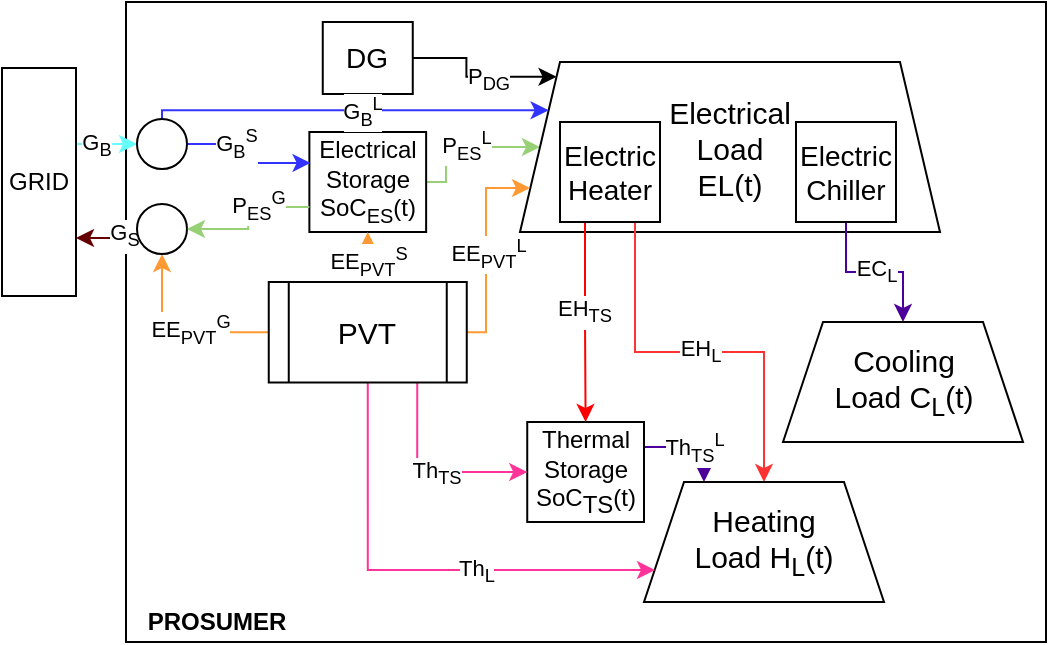 <mxfile version="14.1.9" type="github">
  <diagram id="05P3EtJSHdNtM1MA3jFJ" name="Page-1">
    <mxGraphModel dx="716" dy="378" grid="1" gridSize="10" guides="1" tooltips="1" connect="1" arrows="1" fold="1" page="1" pageScale="1" pageWidth="850" pageHeight="1100" math="0" shadow="0">
      <root>
        <mxCell id="0" />
        <mxCell id="1" parent="0" />
        <mxCell id="sACkI0Q_xZ0Zvb8qSm-h-140" value="" style="rounded=0;whiteSpace=wrap;html=1;" parent="1" vertex="1">
          <mxGeometry x="550" y="200" width="460" height="320" as="geometry" />
        </mxCell>
        <mxCell id="sACkI0Q_xZ0Zvb8qSm-h-135" style="edgeStyle=orthogonalEdgeStyle;rounded=0;orthogonalLoop=1;jettySize=auto;html=1;exitX=1;exitY=0.25;exitDx=0;exitDy=0;entryX=0.25;entryY=0;entryDx=0;entryDy=0;strokeColor=#4C0099;" parent="1" source="sACkI0Q_xZ0Zvb8qSm-h-53" target="sACkI0Q_xZ0Zvb8qSm-h-102" edge="1">
          <mxGeometry relative="1" as="geometry" />
        </mxCell>
        <mxCell id="0V6rK0j0UweFFBn-_U-e-11" value="Th&lt;sub&gt;TS&lt;/sub&gt;&lt;sup&gt;L&lt;/sup&gt;" style="edgeLabel;html=1;align=center;verticalAlign=middle;resizable=0;points=[];" parent="sACkI0Q_xZ0Zvb8qSm-h-135" vertex="1" connectable="0">
          <mxGeometry x="0.041" relative="1" as="geometry">
            <mxPoint as="offset" />
          </mxGeometry>
        </mxCell>
        <mxCell id="sACkI0Q_xZ0Zvb8qSm-h-53" value="Thermal Storage&lt;br style=&quot;font-size: 12px;&quot;&gt;SoC&lt;sub style=&quot;font-size: 12px;&quot;&gt;TS&lt;/sub&gt;(t)" style="rounded=0;whiteSpace=wrap;html=1;fontSize=12;" parent="1" vertex="1">
          <mxGeometry x="750.62" y="410" width="58.38" height="50" as="geometry" />
        </mxCell>
        <mxCell id="sACkI0Q_xZ0Zvb8qSm-h-136" style="edgeStyle=orthogonalEdgeStyle;rounded=0;orthogonalLoop=1;jettySize=auto;html=1;exitX=1;exitY=0.25;exitDx=0;exitDy=0;entryX=0;entryY=0.5;entryDx=0;entryDy=0;strokeColor=#66FFFF;" parent="1" source="sACkI0Q_xZ0Zvb8qSm-h-97" target="sACkI0Q_xZ0Zvb8qSm-h-107" edge="1">
          <mxGeometry relative="1" as="geometry">
            <Array as="points">
              <mxPoint x="525" y="271" />
            </Array>
          </mxGeometry>
        </mxCell>
        <mxCell id="0V6rK0j0UweFFBn-_U-e-13" value="G&lt;sub&gt;B&lt;/sub&gt;" style="edgeLabel;html=1;align=center;verticalAlign=middle;resizable=0;points=[];" parent="sACkI0Q_xZ0Zvb8qSm-h-136" vertex="1" connectable="0">
          <mxGeometry x="-0.013" y="-1" relative="1" as="geometry">
            <mxPoint as="offset" />
          </mxGeometry>
        </mxCell>
        <mxCell id="sACkI0Q_xZ0Zvb8qSm-h-97" value="GRID" style="rounded=0;whiteSpace=wrap;html=1;fontSize=12;" parent="1" vertex="1">
          <mxGeometry x="488" y="233" width="37" height="114" as="geometry" />
        </mxCell>
        <mxCell id="sACkI0Q_xZ0Zvb8qSm-h-127" style="edgeStyle=orthogonalEdgeStyle;rounded=0;orthogonalLoop=1;jettySize=auto;html=1;exitX=1;exitY=0.5;exitDx=0;exitDy=0;entryX=0;entryY=0.5;entryDx=0;entryDy=0;strokeColor=#97D077;" parent="1" source="sACkI0Q_xZ0Zvb8qSm-h-98" target="sACkI0Q_xZ0Zvb8qSm-h-99" edge="1">
          <mxGeometry relative="1" as="geometry">
            <Array as="points">
              <mxPoint x="710" y="290" />
              <mxPoint x="710" y="273" />
            </Array>
          </mxGeometry>
        </mxCell>
        <mxCell id="0V6rK0j0UweFFBn-_U-e-8" value="P&lt;sub&gt;ES&lt;/sub&gt;&lt;sup&gt;L&lt;/sup&gt;" style="edgeLabel;html=1;align=center;verticalAlign=middle;resizable=0;points=[];" parent="sACkI0Q_xZ0Zvb8qSm-h-127" vertex="1" connectable="0">
          <mxGeometry x="-0.01" y="1" relative="1" as="geometry">
            <mxPoint as="offset" />
          </mxGeometry>
        </mxCell>
        <mxCell id="sACkI0Q_xZ0Zvb8qSm-h-98" value="Electrical Storage&lt;br&gt;SoC&lt;sub&gt;ES&lt;/sub&gt;(t)" style="rounded=0;whiteSpace=wrap;html=1;" parent="1" vertex="1">
          <mxGeometry x="641.69" y="265" width="58.38" height="50" as="geometry" />
        </mxCell>
        <mxCell id="sACkI0Q_xZ0Zvb8qSm-h-99" value="Electrical &lt;br&gt;Load&lt;br&gt;EL(t)" style="shape=trapezoid;perimeter=trapezoidPerimeter;whiteSpace=wrap;html=1;fixedSize=1;fontSize=15;" parent="1" vertex="1">
          <mxGeometry x="747" y="230" width="210" height="85" as="geometry" />
        </mxCell>
        <mxCell id="sACkI0Q_xZ0Zvb8qSm-h-130" value="EC&lt;sub&gt;L&lt;/sub&gt;" style="edgeStyle=orthogonalEdgeStyle;rounded=0;orthogonalLoop=1;jettySize=auto;html=1;exitX=0.5;exitY=1;exitDx=0;exitDy=0;entryX=0.5;entryY=0;entryDx=0;entryDy=0;strokeColor=#4C0099;" parent="1" source="sACkI0Q_xZ0Zvb8qSm-h-100" target="sACkI0Q_xZ0Zvb8qSm-h-103" edge="1">
          <mxGeometry relative="1" as="geometry" />
        </mxCell>
        <mxCell id="sACkI0Q_xZ0Zvb8qSm-h-100" value="Electric&lt;br&gt;Chiller" style="whiteSpace=wrap;html=1;aspect=fixed;fontSize=14;" parent="1" vertex="1">
          <mxGeometry x="885" y="260" width="50" height="50" as="geometry" />
        </mxCell>
        <mxCell id="sACkI0Q_xZ0Zvb8qSm-h-131" value="EH&lt;sub&gt;L&lt;/sub&gt;" style="edgeStyle=orthogonalEdgeStyle;rounded=0;orthogonalLoop=1;jettySize=auto;html=1;exitX=0.75;exitY=1;exitDx=0;exitDy=0;strokeColor=#FF3333;" parent="1" source="sACkI0Q_xZ0Zvb8qSm-h-101" target="sACkI0Q_xZ0Zvb8qSm-h-102" edge="1">
          <mxGeometry relative="1" as="geometry" />
        </mxCell>
        <mxCell id="sACkI0Q_xZ0Zvb8qSm-h-134" style="edgeStyle=orthogonalEdgeStyle;rounded=0;orthogonalLoop=1;jettySize=auto;html=1;exitX=0.25;exitY=1;exitDx=0;exitDy=0;strokeColor=#FF0000;" parent="1" source="sACkI0Q_xZ0Zvb8qSm-h-101" target="sACkI0Q_xZ0Zvb8qSm-h-53" edge="1">
          <mxGeometry relative="1" as="geometry" />
        </mxCell>
        <mxCell id="0V6rK0j0UweFFBn-_U-e-12" value="EH&lt;sub&gt;TS&lt;/sub&gt;" style="edgeLabel;html=1;align=center;verticalAlign=middle;resizable=0;points=[];" parent="sACkI0Q_xZ0Zvb8qSm-h-134" vertex="1" connectable="0">
          <mxGeometry x="-0.114" y="-1" relative="1" as="geometry">
            <mxPoint as="offset" />
          </mxGeometry>
        </mxCell>
        <mxCell id="sACkI0Q_xZ0Zvb8qSm-h-101" value="Electric&lt;br&gt;Heater" style="whiteSpace=wrap;html=1;aspect=fixed;fontSize=14;" parent="1" vertex="1">
          <mxGeometry x="767" y="260" width="50" height="50" as="geometry" />
        </mxCell>
        <mxCell id="sACkI0Q_xZ0Zvb8qSm-h-102" value="Heating&lt;br&gt;Load H&lt;sub&gt;L&lt;/sub&gt;(t)" style="shape=trapezoid;perimeter=trapezoidPerimeter;whiteSpace=wrap;html=1;fixedSize=1;fontSize=15;" parent="1" vertex="1">
          <mxGeometry x="809" y="440" width="120" height="60" as="geometry" />
        </mxCell>
        <mxCell id="sACkI0Q_xZ0Zvb8qSm-h-103" value="Cooling&lt;br&gt;Load C&lt;sub&gt;L&lt;/sub&gt;(t)" style="shape=trapezoid;perimeter=trapezoidPerimeter;whiteSpace=wrap;html=1;fixedSize=1;fontSize=15;" parent="1" vertex="1">
          <mxGeometry x="878.5" y="360" width="120" height="60" as="geometry" />
        </mxCell>
        <mxCell id="sACkI0Q_xZ0Zvb8qSm-h-121" style="edgeStyle=orthogonalEdgeStyle;rounded=0;orthogonalLoop=1;jettySize=auto;html=1;exitX=0;exitY=0.5;exitDx=0;exitDy=0;entryX=0.5;entryY=1;entryDx=0;entryDy=0;strokeColor=#FF9933;" parent="1" source="sACkI0Q_xZ0Zvb8qSm-h-104" target="sACkI0Q_xZ0Zvb8qSm-h-108" edge="1">
          <mxGeometry relative="1" as="geometry" />
        </mxCell>
        <mxCell id="0V6rK0j0UweFFBn-_U-e-1" value="EE&lt;sub&gt;PVT&lt;/sub&gt;&lt;sup&gt;G&lt;/sup&gt;" style="edgeLabel;html=1;align=center;verticalAlign=middle;resizable=0;points=[];" parent="sACkI0Q_xZ0Zvb8qSm-h-121" vertex="1" connectable="0">
          <mxGeometry x="-0.144" y="-1" relative="1" as="geometry">
            <mxPoint as="offset" />
          </mxGeometry>
        </mxCell>
        <mxCell id="sACkI0Q_xZ0Zvb8qSm-h-128" style="edgeStyle=orthogonalEdgeStyle;rounded=0;orthogonalLoop=1;jettySize=auto;html=1;exitX=0.5;exitY=0;exitDx=0;exitDy=0;strokeColor=#FF9933;" parent="1" source="sACkI0Q_xZ0Zvb8qSm-h-104" target="sACkI0Q_xZ0Zvb8qSm-h-98" edge="1">
          <mxGeometry relative="1" as="geometry">
            <Array as="points">
              <mxPoint x="671" y="330" />
              <mxPoint x="671" y="330" />
            </Array>
          </mxGeometry>
        </mxCell>
        <mxCell id="0V6rK0j0UweFFBn-_U-e-2" value="EE&lt;sub&gt;PVT&lt;/sub&gt;&lt;sup&gt;S&lt;/sup&gt;" style="edgeLabel;html=1;align=center;verticalAlign=middle;resizable=0;points=[];" parent="sACkI0Q_xZ0Zvb8qSm-h-128" vertex="1" connectable="0">
          <mxGeometry x="-0.174" relative="1" as="geometry">
            <mxPoint as="offset" />
          </mxGeometry>
        </mxCell>
        <mxCell id="sACkI0Q_xZ0Zvb8qSm-h-129" style="edgeStyle=orthogonalEdgeStyle;rounded=0;orthogonalLoop=1;jettySize=auto;html=1;exitX=1;exitY=0.5;exitDx=0;exitDy=0;strokeColor=#FF9933;" parent="1" source="sACkI0Q_xZ0Zvb8qSm-h-104" edge="1">
          <mxGeometry relative="1" as="geometry">
            <mxPoint x="752" y="293" as="targetPoint" />
            <Array as="points">
              <mxPoint x="730" y="365" />
              <mxPoint x="730" y="293" />
            </Array>
          </mxGeometry>
        </mxCell>
        <mxCell id="0V6rK0j0UweFFBn-_U-e-3" value="EE&lt;sub&gt;PVT&lt;/sub&gt;&lt;sup&gt;L&lt;/sup&gt;" style="edgeLabel;html=1;align=center;verticalAlign=middle;resizable=0;points=[];" parent="sACkI0Q_xZ0Zvb8qSm-h-129" vertex="1" connectable="0">
          <mxGeometry x="-0.317" y="-1" relative="1" as="geometry">
            <mxPoint y="-13.14" as="offset" />
          </mxGeometry>
        </mxCell>
        <mxCell id="sACkI0Q_xZ0Zvb8qSm-h-132" style="edgeStyle=orthogonalEdgeStyle;rounded=0;orthogonalLoop=1;jettySize=auto;html=1;exitX=0.5;exitY=1;exitDx=0;exitDy=0;entryX=0;entryY=0.75;entryDx=0;entryDy=0;strokeColor=#FF3399;" parent="1" source="sACkI0Q_xZ0Zvb8qSm-h-104" target="sACkI0Q_xZ0Zvb8qSm-h-102" edge="1">
          <mxGeometry relative="1" as="geometry">
            <Array as="points">
              <mxPoint x="671" y="484" />
              <mxPoint x="815" y="484" />
            </Array>
          </mxGeometry>
        </mxCell>
        <mxCell id="0V6rK0j0UweFFBn-_U-e-10" value="Th&lt;sub&gt;L&lt;/sub&gt;" style="edgeLabel;html=1;align=center;verticalAlign=middle;resizable=0;points=[];" parent="sACkI0Q_xZ0Zvb8qSm-h-132" vertex="1" connectable="0">
          <mxGeometry x="0.241" y="-1" relative="1" as="geometry">
            <mxPoint as="offset" />
          </mxGeometry>
        </mxCell>
        <mxCell id="sACkI0Q_xZ0Zvb8qSm-h-133" style="edgeStyle=orthogonalEdgeStyle;rounded=0;orthogonalLoop=1;jettySize=auto;html=1;exitX=0.75;exitY=1;exitDx=0;exitDy=0;entryX=0;entryY=0.5;entryDx=0;entryDy=0;strokeColor=#FF3399;" parent="1" source="sACkI0Q_xZ0Zvb8qSm-h-104" target="sACkI0Q_xZ0Zvb8qSm-h-53" edge="1">
          <mxGeometry relative="1" as="geometry">
            <Array as="points">
              <mxPoint x="696" y="435" />
            </Array>
          </mxGeometry>
        </mxCell>
        <mxCell id="0V6rK0j0UweFFBn-_U-e-9" value="Th&lt;sub&gt;TS&lt;/sub&gt;" style="edgeLabel;html=1;align=center;verticalAlign=middle;resizable=0;points=[];" parent="sACkI0Q_xZ0Zvb8qSm-h-133" vertex="1" connectable="0">
          <mxGeometry x="0.079" y="-1" relative="1" as="geometry">
            <mxPoint as="offset" />
          </mxGeometry>
        </mxCell>
        <mxCell id="sACkI0Q_xZ0Zvb8qSm-h-104" value="PVT" style="shape=process;whiteSpace=wrap;html=1;backgroundOutline=1;fontSize=15;" parent="1" vertex="1">
          <mxGeometry x="621.38" y="340" width="99" height="50.25" as="geometry" />
        </mxCell>
        <mxCell id="sACkI0Q_xZ0Zvb8qSm-h-123" style="edgeStyle=orthogonalEdgeStyle;rounded=0;orthogonalLoop=1;jettySize=auto;html=1;exitX=1;exitY=0.5;exitDx=0;exitDy=0;entryX=0;entryY=0;entryDx=0;entryDy=0;" parent="1" source="sACkI0Q_xZ0Zvb8qSm-h-105" target="sACkI0Q_xZ0Zvb8qSm-h-99" edge="1">
          <mxGeometry relative="1" as="geometry" />
        </mxCell>
        <mxCell id="0V6rK0j0UweFFBn-_U-e-6" value="P&lt;sub&gt;DG&lt;/sub&gt;" style="edgeLabel;html=1;align=center;verticalAlign=middle;resizable=0;points=[];" parent="sACkI0Q_xZ0Zvb8qSm-h-123" vertex="1" connectable="0">
          <mxGeometry x="0.152" y="-1" relative="1" as="geometry">
            <mxPoint as="offset" />
          </mxGeometry>
        </mxCell>
        <mxCell id="sACkI0Q_xZ0Zvb8qSm-h-105" value="DG" style="rounded=0;whiteSpace=wrap;html=1;fontSize=14;" parent="1" vertex="1">
          <mxGeometry x="648.38" y="210" width="45" height="36" as="geometry" />
        </mxCell>
        <mxCell id="sACkI0Q_xZ0Zvb8qSm-h-116" style="edgeStyle=orthogonalEdgeStyle;rounded=0;orthogonalLoop=1;jettySize=auto;html=1;exitX=0.5;exitY=0;exitDx=0;exitDy=0;entryX=0;entryY=0.25;entryDx=0;entryDy=0;strokeColor=#3333FF;" parent="1" source="sACkI0Q_xZ0Zvb8qSm-h-107" target="sACkI0Q_xZ0Zvb8qSm-h-99" edge="1">
          <mxGeometry relative="1" as="geometry">
            <Array as="points">
              <mxPoint x="568" y="254" />
            </Array>
          </mxGeometry>
        </mxCell>
        <mxCell id="0V6rK0j0UweFFBn-_U-e-5" value="G&lt;sub&gt;B&lt;/sub&gt;&lt;sup&gt;L&lt;/sup&gt;" style="edgeLabel;html=1;align=center;verticalAlign=middle;resizable=0;points=[];" parent="sACkI0Q_xZ0Zvb8qSm-h-116" vertex="1" connectable="0">
          <mxGeometry x="0.054" y="-1" relative="1" as="geometry">
            <mxPoint as="offset" />
          </mxGeometry>
        </mxCell>
        <mxCell id="sACkI0Q_xZ0Zvb8qSm-h-119" style="edgeStyle=orthogonalEdgeStyle;rounded=0;orthogonalLoop=1;jettySize=auto;html=1;exitX=1;exitY=0.5;exitDx=0;exitDy=0;entryX=0.01;entryY=0.309;entryDx=0;entryDy=0;strokeColor=#3333FF;entryPerimeter=0;" parent="1" source="sACkI0Q_xZ0Zvb8qSm-h-107" target="sACkI0Q_xZ0Zvb8qSm-h-98" edge="1">
          <mxGeometry relative="1" as="geometry">
            <mxPoint x="555.5" y="329" as="targetPoint" />
          </mxGeometry>
        </mxCell>
        <mxCell id="0V6rK0j0UweFFBn-_U-e-4" value="G&lt;sub&gt;B&lt;/sub&gt;&lt;sup&gt;S&lt;/sup&gt;" style="edgeLabel;html=1;align=center;verticalAlign=middle;resizable=0;points=[];" parent="sACkI0Q_xZ0Zvb8qSm-h-119" vertex="1" connectable="0">
          <mxGeometry x="-0.324" relative="1" as="geometry">
            <mxPoint as="offset" />
          </mxGeometry>
        </mxCell>
        <mxCell id="sACkI0Q_xZ0Zvb8qSm-h-107" value="" style="ellipse;whiteSpace=wrap;html=1;aspect=fixed;" parent="1" vertex="1">
          <mxGeometry x="555.5" y="258.5" width="25" height="25" as="geometry" />
        </mxCell>
        <mxCell id="sACkI0Q_xZ0Zvb8qSm-h-137" style="edgeStyle=orthogonalEdgeStyle;rounded=0;orthogonalLoop=1;jettySize=auto;html=1;exitX=0;exitY=0.5;exitDx=0;exitDy=0;entryX=1;entryY=0.75;entryDx=0;entryDy=0;strokeColor=#660000;" parent="1" source="sACkI0Q_xZ0Zvb8qSm-h-108" target="sACkI0Q_xZ0Zvb8qSm-h-97" edge="1">
          <mxGeometry relative="1" as="geometry">
            <Array as="points">
              <mxPoint x="556" y="318" />
              <mxPoint x="525" y="318" />
            </Array>
          </mxGeometry>
        </mxCell>
        <mxCell id="0V6rK0j0UweFFBn-_U-e-14" value="G&lt;sub&gt;S&lt;/sub&gt;" style="edgeLabel;html=1;align=center;verticalAlign=middle;resizable=0;points=[];" parent="sACkI0Q_xZ0Zvb8qSm-h-137" vertex="1" connectable="0">
          <mxGeometry x="-0.393" y="-1" relative="1" as="geometry">
            <mxPoint as="offset" />
          </mxGeometry>
        </mxCell>
        <mxCell id="sACkI0Q_xZ0Zvb8qSm-h-108" value="" style="ellipse;whiteSpace=wrap;html=1;aspect=fixed;" parent="1" vertex="1">
          <mxGeometry x="555.5" y="301" width="25" height="25" as="geometry" />
        </mxCell>
        <mxCell id="sACkI0Q_xZ0Zvb8qSm-h-120" style="edgeStyle=orthogonalEdgeStyle;rounded=0;orthogonalLoop=1;jettySize=auto;html=1;exitX=0;exitY=0.75;exitDx=0;exitDy=0;entryX=1;entryY=0.5;entryDx=0;entryDy=0;strokeColor=#97D077;" parent="1" source="sACkI0Q_xZ0Zvb8qSm-h-98" target="sACkI0Q_xZ0Zvb8qSm-h-108" edge="1">
          <mxGeometry relative="1" as="geometry">
            <mxPoint x="512.5" y="329" as="sourcePoint" />
          </mxGeometry>
        </mxCell>
        <mxCell id="0V6rK0j0UweFFBn-_U-e-7" value="P&lt;sub&gt;ES&lt;/sub&gt;&lt;sup&gt;G&lt;/sup&gt;" style="edgeLabel;html=1;align=center;verticalAlign=middle;resizable=0;points=[];" parent="sACkI0Q_xZ0Zvb8qSm-h-120" vertex="1" connectable="0">
          <mxGeometry x="-0.291" y="-1" relative="1" as="geometry">
            <mxPoint as="offset" />
          </mxGeometry>
        </mxCell>
        <mxCell id="sACkI0Q_xZ0Zvb8qSm-h-141" value="PROSUMER" style="text;html=1;align=center;verticalAlign=middle;resizable=0;points=[];autosize=1;fontStyle=1" parent="1" vertex="1">
          <mxGeometry x="550" y="500" width="90" height="20" as="geometry" />
        </mxCell>
      </root>
    </mxGraphModel>
  </diagram>
</mxfile>
